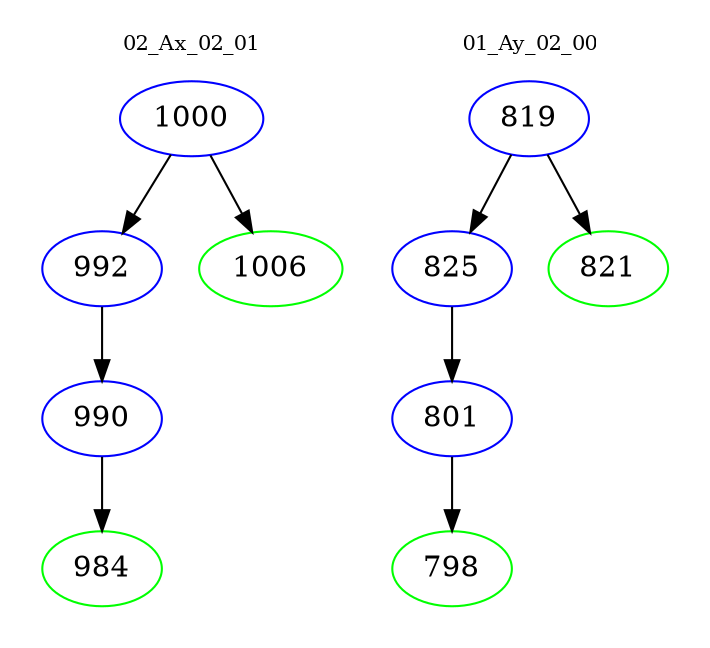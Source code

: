 digraph{
subgraph cluster_0 {
color = white
label = "02_Ax_02_01";
fontsize=10;
T0_1000 [label="1000", color="blue"]
T0_1000 -> T0_992 [color="black"]
T0_992 [label="992", color="blue"]
T0_992 -> T0_990 [color="black"]
T0_990 [label="990", color="blue"]
T0_990 -> T0_984 [color="black"]
T0_984 [label="984", color="green"]
T0_1000 -> T0_1006 [color="black"]
T0_1006 [label="1006", color="green"]
}
subgraph cluster_1 {
color = white
label = "01_Ay_02_00";
fontsize=10;
T1_819 [label="819", color="blue"]
T1_819 -> T1_825 [color="black"]
T1_825 [label="825", color="blue"]
T1_825 -> T1_801 [color="black"]
T1_801 [label="801", color="blue"]
T1_801 -> T1_798 [color="black"]
T1_798 [label="798", color="green"]
T1_819 -> T1_821 [color="black"]
T1_821 [label="821", color="green"]
}
}
